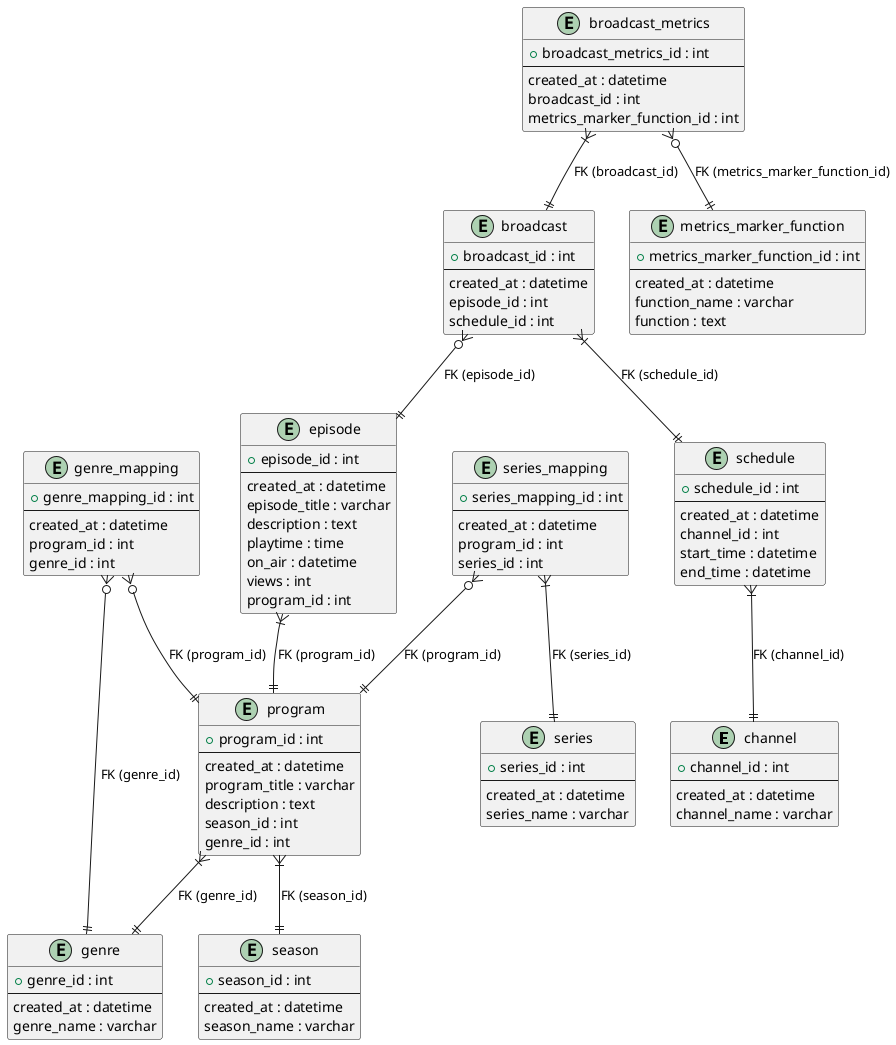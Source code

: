 @startuml ERD

entity "channel" as channel {
  + channel_id : int
  --
  created_at : datetime
  channel_name : varchar
}

entity "schedule" as schedule {
  + schedule_id : int
  --
  created_at : datetime
  channel_id : int
  start_time : datetime
  end_time : datetime
}

entity "broadcast" as broadcast {
  + broadcast_id : int
  --
  created_at : datetime
  episode_id : int
  schedule_id : int
}

entity "episode" as episode {
  + episode_id : int
  --
  created_at : datetime
  episode_title : varchar
  description : text
  playtime : time
  on_air : datetime
  views : int
  program_id : int
}

entity "program" as program {
  + program_id : int
  --
  created_at : datetime
  program_title : varchar
  description : text
  season_id : int
  genre_id : int
}

entity "season" as season {
  + season_id : int
  --
  created_at : datetime
  season_name : varchar
}

entity "series_mapping" as series_mapping {
  + series_mapping_id : int
  --
  created_at : datetime
  program_id : int
  series_id : int
}

entity "series" as series {
  + series_id : int
  --
  created_at : datetime
  series_name : varchar
}

entity "genre_mapping" as genre_mapping {
  + genre_mapping_id : int
  --
  created_at : datetime
  program_id : int
  genre_id : int
}

entity "genre" as genre {
  + genre_id : int
  --
  created_at : datetime
  genre_name : varchar
}

entity "broadcast_metrics" as broadcast_metrics {
  + broadcast_metrics_id : int
  --
  created_at : datetime
  broadcast_id : int
  metrics_marker_function_id : int
}

entity "metrics_marker_function" as metrics_marker_function {
  + metrics_marker_function_id : int
  --
  created_at : datetime
  function_name : varchar
  function : text
}

schedule }|--|| channel : FK (channel_id)
broadcast }|--|| schedule : FK (schedule_id)
broadcast }o--|| episode : FK (episode_id)
episode }|--|| program : FK (program_id)
program }|--|| season : FK (season_id)
program }|--|| genre : FK (genre_id)
series_mapping }o--|| program : FK (program_id)
series_mapping }|--|| series : FK (series_id)
genre_mapping }o--|| program : FK (program_id)
genre_mapping }o--|| genre : FK (genre_id)
broadcast_metrics }|--|| broadcast : FK (broadcast_id)
broadcast_metrics }o--|| metrics_marker_function : FK (metrics_marker_function_id)

@enduml
